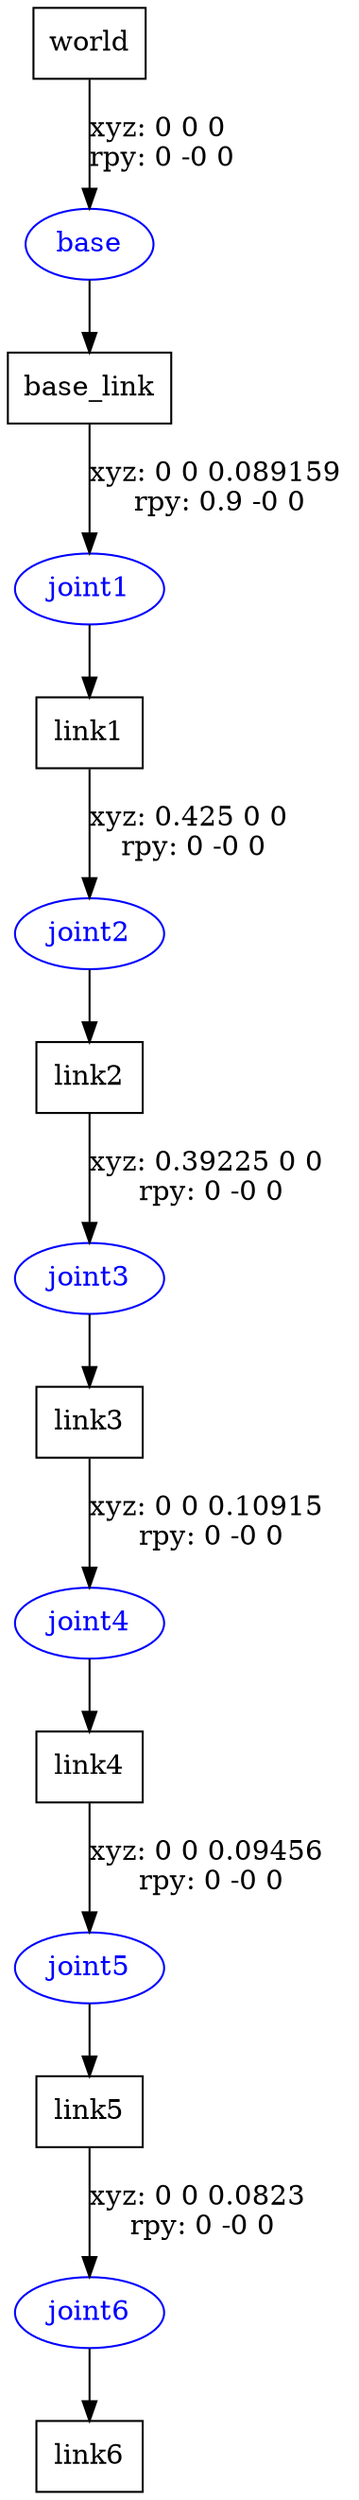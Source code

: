 digraph G {
node [shape=box];
"world" [label="world"];
"base_link" [label="base_link"];
"link1" [label="link1"];
"link2" [label="link2"];
"link3" [label="link3"];
"link4" [label="link4"];
"link5" [label="link5"];
"link6" [label="link6"];
node [shape=ellipse, color=blue, fontcolor=blue];
"world" -> "base" [label="xyz: 0 0 0 \nrpy: 0 -0 0"]
"base" -> "base_link"
"base_link" -> "joint1" [label="xyz: 0 0 0.089159 \nrpy: 0.9 -0 0"]
"joint1" -> "link1"
"link1" -> "joint2" [label="xyz: 0.425 0 0 \nrpy: 0 -0 0"]
"joint2" -> "link2"
"link2" -> "joint3" [label="xyz: 0.39225 0 0 \nrpy: 0 -0 0"]
"joint3" -> "link3"
"link3" -> "joint4" [label="xyz: 0 0 0.10915 \nrpy: 0 -0 0"]
"joint4" -> "link4"
"link4" -> "joint5" [label="xyz: 0 0 0.09456 \nrpy: 0 -0 0"]
"joint5" -> "link5"
"link5" -> "joint6" [label="xyz: 0 0 0.0823 \nrpy: 0 -0 0"]
"joint6" -> "link6"
}
